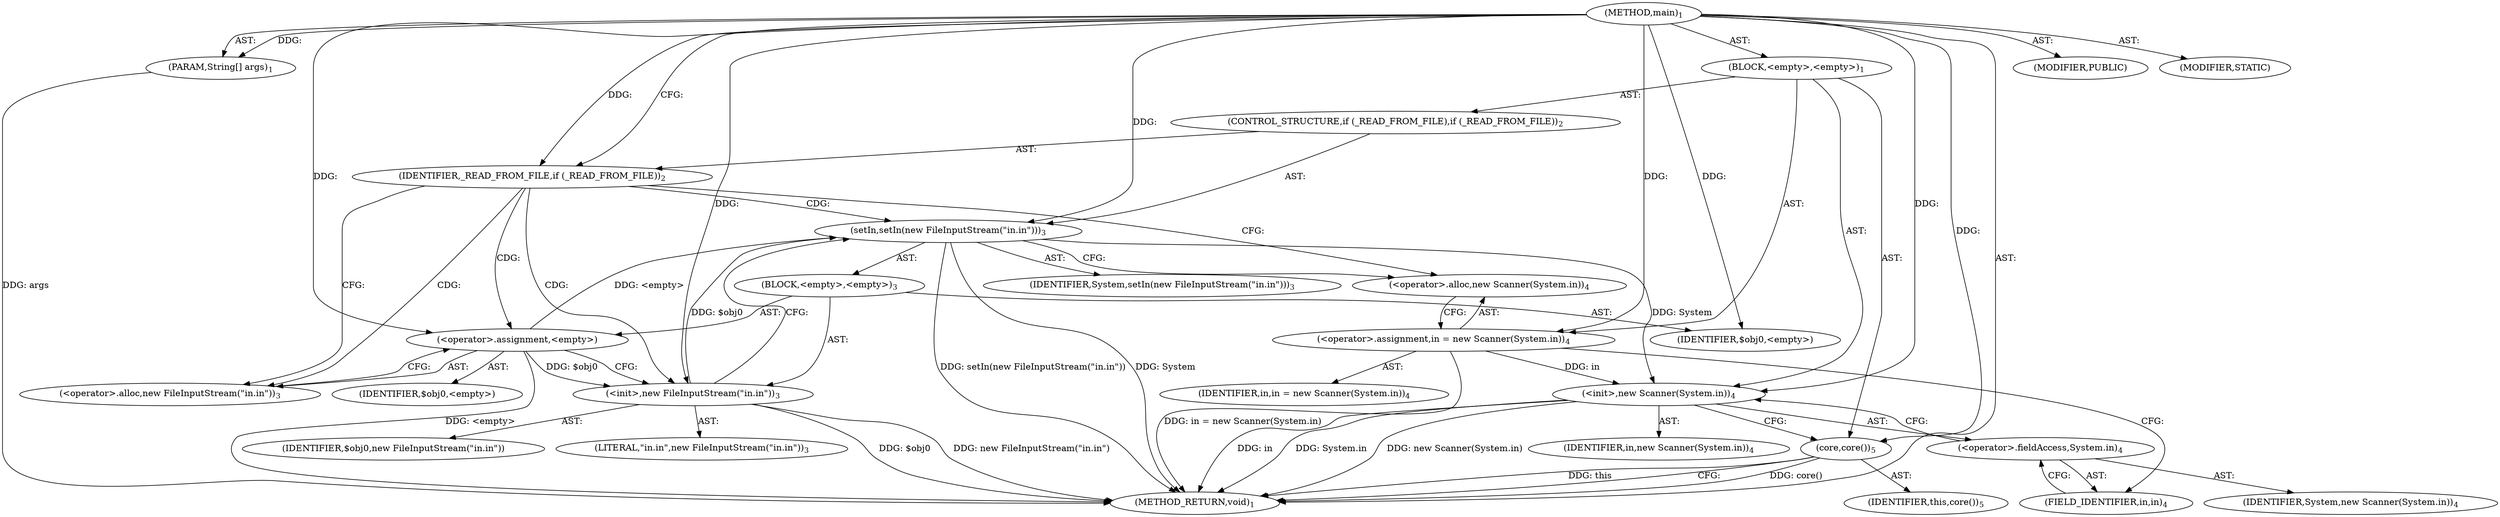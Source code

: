 digraph "main" {  
"17" [label = <(METHOD,main)<SUB>1</SUB>> ]
"18" [label = <(PARAM,String[] args)<SUB>1</SUB>> ]
"19" [label = <(BLOCK,&lt;empty&gt;,&lt;empty&gt;)<SUB>1</SUB>> ]
"20" [label = <(CONTROL_STRUCTURE,if (_READ_FROM_FILE),if (_READ_FROM_FILE))<SUB>2</SUB>> ]
"21" [label = <(IDENTIFIER,_READ_FROM_FILE,if (_READ_FROM_FILE))<SUB>2</SUB>> ]
"22" [label = <(setIn,setIn(new FileInputStream(&quot;in.in&quot;)))<SUB>3</SUB>> ]
"23" [label = <(IDENTIFIER,System,setIn(new FileInputStream(&quot;in.in&quot;)))<SUB>3</SUB>> ]
"24" [label = <(BLOCK,&lt;empty&gt;,&lt;empty&gt;)<SUB>3</SUB>> ]
"25" [label = <(&lt;operator&gt;.assignment,&lt;empty&gt;)> ]
"26" [label = <(IDENTIFIER,$obj0,&lt;empty&gt;)> ]
"27" [label = <(&lt;operator&gt;.alloc,new FileInputStream(&quot;in.in&quot;))<SUB>3</SUB>> ]
"28" [label = <(&lt;init&gt;,new FileInputStream(&quot;in.in&quot;))<SUB>3</SUB>> ]
"29" [label = <(IDENTIFIER,$obj0,new FileInputStream(&quot;in.in&quot;))> ]
"30" [label = <(LITERAL,&quot;in.in&quot;,new FileInputStream(&quot;in.in&quot;))<SUB>3</SUB>> ]
"31" [label = <(IDENTIFIER,$obj0,&lt;empty&gt;)> ]
"32" [label = <(&lt;operator&gt;.assignment,in = new Scanner(System.in))<SUB>4</SUB>> ]
"33" [label = <(IDENTIFIER,in,in = new Scanner(System.in))<SUB>4</SUB>> ]
"34" [label = <(&lt;operator&gt;.alloc,new Scanner(System.in))<SUB>4</SUB>> ]
"35" [label = <(&lt;init&gt;,new Scanner(System.in))<SUB>4</SUB>> ]
"36" [label = <(IDENTIFIER,in,new Scanner(System.in))<SUB>4</SUB>> ]
"37" [label = <(&lt;operator&gt;.fieldAccess,System.in)<SUB>4</SUB>> ]
"38" [label = <(IDENTIFIER,System,new Scanner(System.in))<SUB>4</SUB>> ]
"39" [label = <(FIELD_IDENTIFIER,in,in)<SUB>4</SUB>> ]
"40" [label = <(core,core())<SUB>5</SUB>> ]
"41" [label = <(IDENTIFIER,this,core())<SUB>5</SUB>> ]
"42" [label = <(MODIFIER,PUBLIC)> ]
"43" [label = <(MODIFIER,STATIC)> ]
"44" [label = <(METHOD_RETURN,void)<SUB>1</SUB>> ]
  "17" -> "18"  [ label = "AST: "] 
  "17" -> "19"  [ label = "AST: "] 
  "17" -> "42"  [ label = "AST: "] 
  "17" -> "43"  [ label = "AST: "] 
  "17" -> "44"  [ label = "AST: "] 
  "19" -> "20"  [ label = "AST: "] 
  "19" -> "32"  [ label = "AST: "] 
  "19" -> "35"  [ label = "AST: "] 
  "19" -> "40"  [ label = "AST: "] 
  "20" -> "21"  [ label = "AST: "] 
  "20" -> "22"  [ label = "AST: "] 
  "22" -> "23"  [ label = "AST: "] 
  "22" -> "24"  [ label = "AST: "] 
  "24" -> "25"  [ label = "AST: "] 
  "24" -> "28"  [ label = "AST: "] 
  "24" -> "31"  [ label = "AST: "] 
  "25" -> "26"  [ label = "AST: "] 
  "25" -> "27"  [ label = "AST: "] 
  "28" -> "29"  [ label = "AST: "] 
  "28" -> "30"  [ label = "AST: "] 
  "32" -> "33"  [ label = "AST: "] 
  "32" -> "34"  [ label = "AST: "] 
  "35" -> "36"  [ label = "AST: "] 
  "35" -> "37"  [ label = "AST: "] 
  "37" -> "38"  [ label = "AST: "] 
  "37" -> "39"  [ label = "AST: "] 
  "40" -> "41"  [ label = "AST: "] 
  "32" -> "39"  [ label = "CFG: "] 
  "35" -> "40"  [ label = "CFG: "] 
  "40" -> "44"  [ label = "CFG: "] 
  "21" -> "27"  [ label = "CFG: "] 
  "21" -> "34"  [ label = "CFG: "] 
  "22" -> "34"  [ label = "CFG: "] 
  "34" -> "32"  [ label = "CFG: "] 
  "37" -> "35"  [ label = "CFG: "] 
  "39" -> "37"  [ label = "CFG: "] 
  "25" -> "28"  [ label = "CFG: "] 
  "28" -> "22"  [ label = "CFG: "] 
  "27" -> "25"  [ label = "CFG: "] 
  "17" -> "21"  [ label = "CFG: "] 
  "18" -> "44"  [ label = "DDG: args"] 
  "22" -> "44"  [ label = "DDG: System"] 
  "25" -> "44"  [ label = "DDG: &lt;empty&gt;"] 
  "28" -> "44"  [ label = "DDG: $obj0"] 
  "28" -> "44"  [ label = "DDG: new FileInputStream(&quot;in.in&quot;)"] 
  "22" -> "44"  [ label = "DDG: setIn(new FileInputStream(&quot;in.in&quot;))"] 
  "32" -> "44"  [ label = "DDG: in = new Scanner(System.in)"] 
  "35" -> "44"  [ label = "DDG: in"] 
  "35" -> "44"  [ label = "DDG: System.in"] 
  "35" -> "44"  [ label = "DDG: new Scanner(System.in)"] 
  "40" -> "44"  [ label = "DDG: core()"] 
  "40" -> "44"  [ label = "DDG: this"] 
  "17" -> "18"  [ label = "DDG: "] 
  "17" -> "32"  [ label = "DDG: "] 
  "17" -> "21"  [ label = "DDG: "] 
  "32" -> "35"  [ label = "DDG: in"] 
  "17" -> "35"  [ label = "DDG: "] 
  "22" -> "35"  [ label = "DDG: System"] 
  "17" -> "40"  [ label = "DDG: "] 
  "17" -> "22"  [ label = "DDG: "] 
  "25" -> "22"  [ label = "DDG: &lt;empty&gt;"] 
  "28" -> "22"  [ label = "DDG: $obj0"] 
  "17" -> "25"  [ label = "DDG: "] 
  "17" -> "31"  [ label = "DDG: "] 
  "25" -> "28"  [ label = "DDG: $obj0"] 
  "17" -> "28"  [ label = "DDG: "] 
  "21" -> "25"  [ label = "CDG: "] 
  "21" -> "22"  [ label = "CDG: "] 
  "21" -> "28"  [ label = "CDG: "] 
  "21" -> "27"  [ label = "CDG: "] 
}
